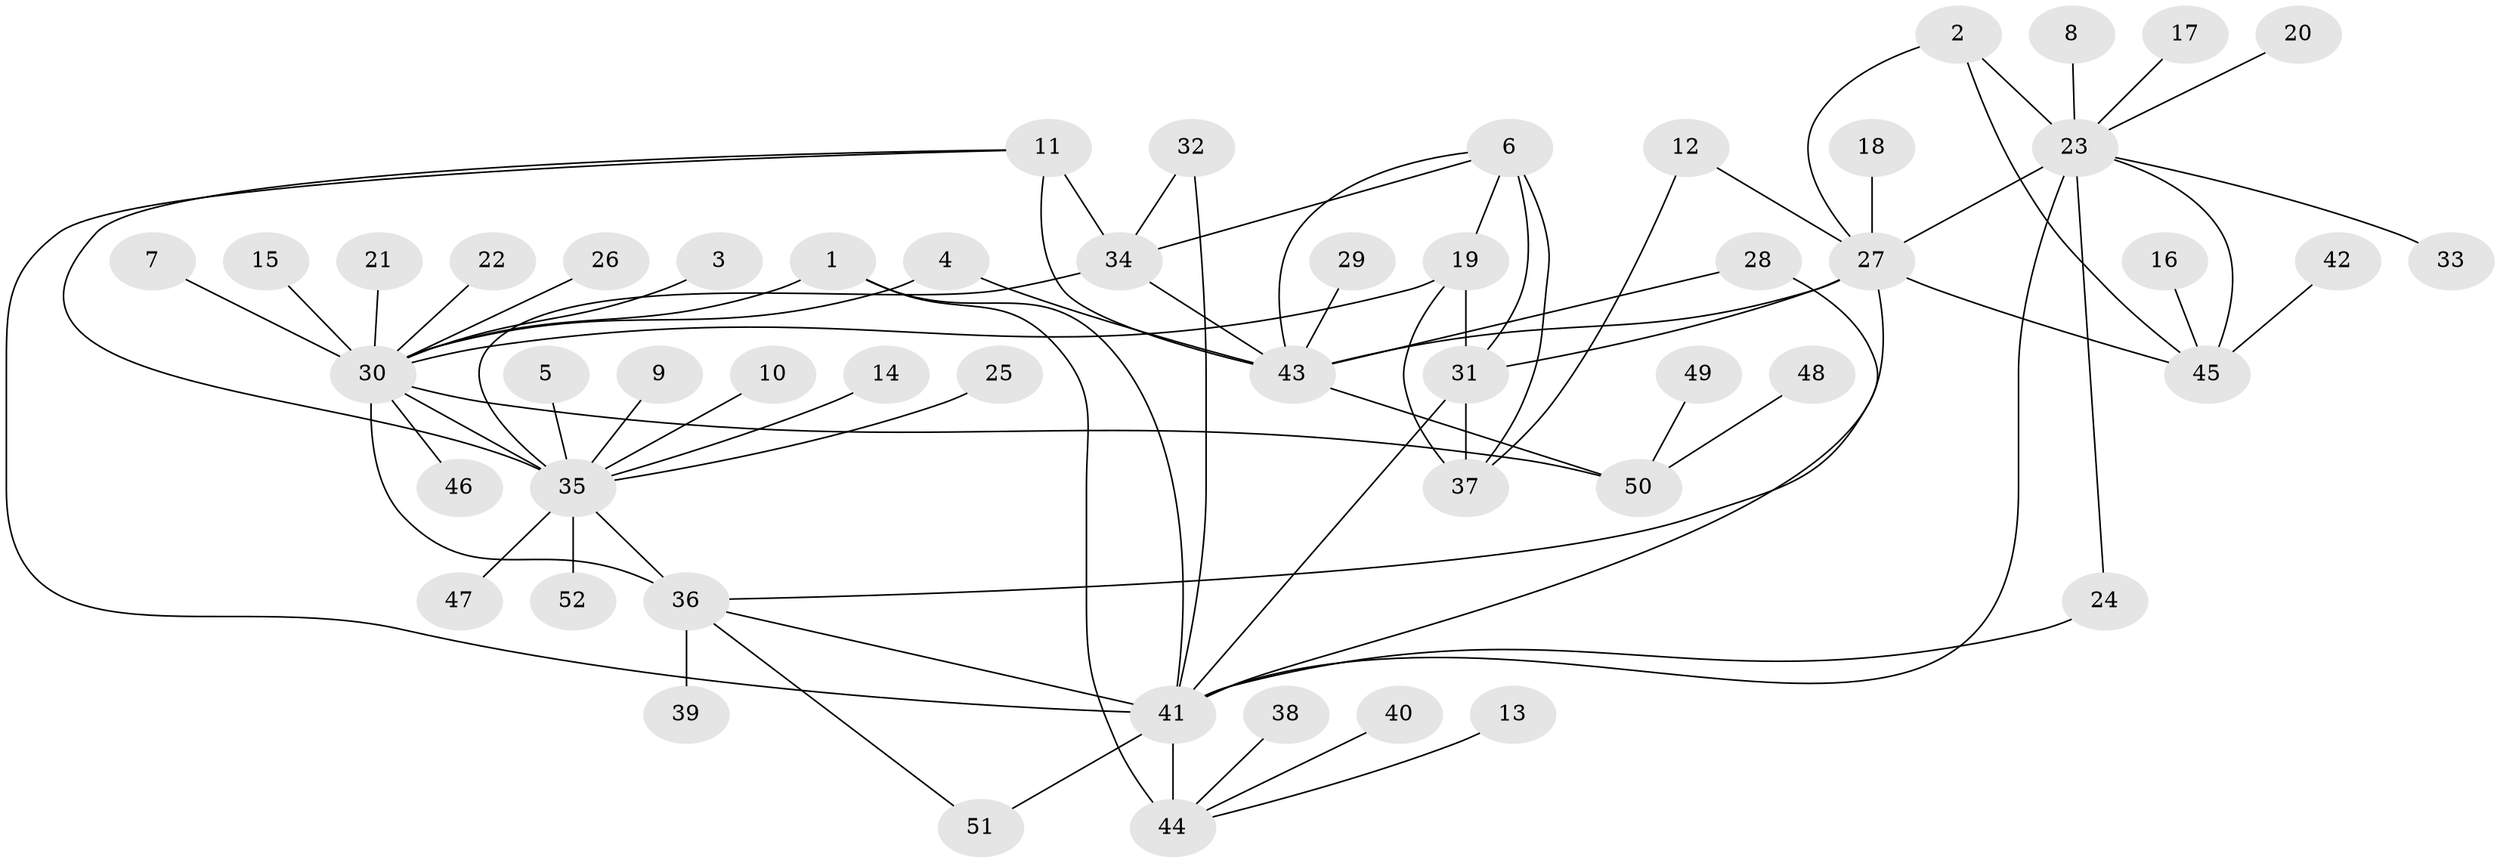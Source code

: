 // original degree distribution, {8: 0.028846153846153848, 10: 0.009615384615384616, 14: 0.009615384615384616, 9: 0.028846153846153848, 5: 0.0673076923076923, 6: 0.038461538461538464, 12: 0.009615384615384616, 7: 0.04807692307692308, 11: 0.009615384615384616, 2: 0.14423076923076922, 3: 0.04807692307692308, 1: 0.5480769230769231, 4: 0.009615384615384616}
// Generated by graph-tools (version 1.1) at 2025/50/03/09/25 03:50:37]
// undirected, 52 vertices, 76 edges
graph export_dot {
graph [start="1"]
  node [color=gray90,style=filled];
  1;
  2;
  3;
  4;
  5;
  6;
  7;
  8;
  9;
  10;
  11;
  12;
  13;
  14;
  15;
  16;
  17;
  18;
  19;
  20;
  21;
  22;
  23;
  24;
  25;
  26;
  27;
  28;
  29;
  30;
  31;
  32;
  33;
  34;
  35;
  36;
  37;
  38;
  39;
  40;
  41;
  42;
  43;
  44;
  45;
  46;
  47;
  48;
  49;
  50;
  51;
  52;
  1 -- 30 [weight=1.0];
  1 -- 41 [weight=2.0];
  1 -- 44 [weight=2.0];
  2 -- 23 [weight=2.0];
  2 -- 27 [weight=1.0];
  2 -- 45 [weight=1.0];
  3 -- 30 [weight=1.0];
  4 -- 30 [weight=1.0];
  4 -- 43 [weight=1.0];
  5 -- 35 [weight=1.0];
  6 -- 19 [weight=1.0];
  6 -- 31 [weight=2.0];
  6 -- 34 [weight=1.0];
  6 -- 37 [weight=1.0];
  6 -- 43 [weight=1.0];
  7 -- 30 [weight=1.0];
  8 -- 23 [weight=1.0];
  9 -- 35 [weight=1.0];
  10 -- 35 [weight=1.0];
  11 -- 34 [weight=4.0];
  11 -- 35 [weight=1.0];
  11 -- 41 [weight=1.0];
  11 -- 43 [weight=2.0];
  12 -- 27 [weight=1.0];
  12 -- 37 [weight=1.0];
  13 -- 44 [weight=1.0];
  14 -- 35 [weight=1.0];
  15 -- 30 [weight=1.0];
  16 -- 45 [weight=1.0];
  17 -- 23 [weight=1.0];
  18 -- 27 [weight=1.0];
  19 -- 30 [weight=1.0];
  19 -- 31 [weight=2.0];
  19 -- 37 [weight=1.0];
  20 -- 23 [weight=1.0];
  21 -- 30 [weight=1.0];
  22 -- 30 [weight=1.0];
  23 -- 24 [weight=1.0];
  23 -- 27 [weight=2.0];
  23 -- 33 [weight=1.0];
  23 -- 41 [weight=1.0];
  23 -- 45 [weight=2.0];
  24 -- 41 [weight=1.0];
  25 -- 35 [weight=1.0];
  26 -- 30 [weight=1.0];
  27 -- 31 [weight=1.0];
  27 -- 36 [weight=1.0];
  27 -- 43 [weight=1.0];
  27 -- 45 [weight=1.0];
  28 -- 41 [weight=1.0];
  28 -- 43 [weight=1.0];
  29 -- 43 [weight=1.0];
  30 -- 35 [weight=3.0];
  30 -- 36 [weight=3.0];
  30 -- 46 [weight=1.0];
  30 -- 50 [weight=1.0];
  31 -- 37 [weight=2.0];
  31 -- 41 [weight=1.0];
  32 -- 34 [weight=1.0];
  32 -- 41 [weight=1.0];
  34 -- 35 [weight=1.0];
  34 -- 43 [weight=2.0];
  35 -- 36 [weight=1.0];
  35 -- 47 [weight=1.0];
  35 -- 52 [weight=1.0];
  36 -- 39 [weight=1.0];
  36 -- 41 [weight=1.0];
  36 -- 51 [weight=1.0];
  38 -- 44 [weight=1.0];
  40 -- 44 [weight=1.0];
  41 -- 44 [weight=4.0];
  41 -- 51 [weight=1.0];
  42 -- 45 [weight=1.0];
  43 -- 50 [weight=1.0];
  48 -- 50 [weight=1.0];
  49 -- 50 [weight=1.0];
}

